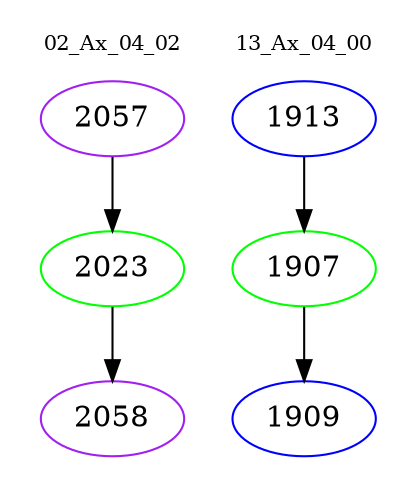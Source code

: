 digraph{
subgraph cluster_0 {
color = white
label = "02_Ax_04_02";
fontsize=10;
T0_2057 [label="2057", color="purple"]
T0_2057 -> T0_2023 [color="black"]
T0_2023 [label="2023", color="green"]
T0_2023 -> T0_2058 [color="black"]
T0_2058 [label="2058", color="purple"]
}
subgraph cluster_1 {
color = white
label = "13_Ax_04_00";
fontsize=10;
T1_1913 [label="1913", color="blue"]
T1_1913 -> T1_1907 [color="black"]
T1_1907 [label="1907", color="green"]
T1_1907 -> T1_1909 [color="black"]
T1_1909 [label="1909", color="blue"]
}
}
